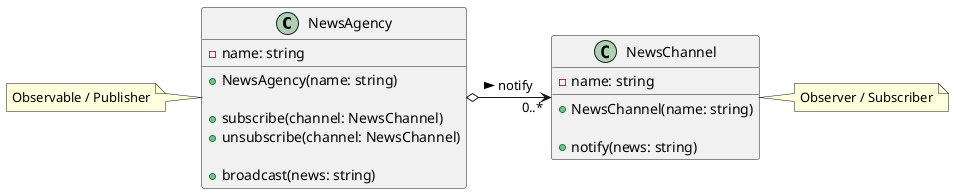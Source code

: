 
@startuml observer_part_01_009

class NewsAgency {

    - name: string

    +NewsAgency(name: string)

    +subscribe(channel: NewsChannel)
    + unsubscribe(channel: NewsChannel)

    + broadcast(news: string)

}
note left of NewsAgency: Observable / Publisher

class NewsChannel {

    - name: string

    + NewsChannel(name: string)

    + notify(news: string)
}
note right of NewsChannel: Observer / Subscriber

NewsAgency o-right-> "0..*" NewsChannel: notify >
@enduml